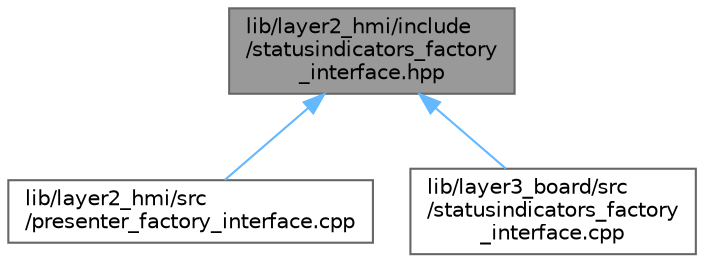 digraph "lib/layer2_hmi/include/statusindicators_factory_interface.hpp"
{
 // LATEX_PDF_SIZE
  bgcolor="transparent";
  edge [fontname=Helvetica,fontsize=10,labelfontname=Helvetica,labelfontsize=10];
  node [fontname=Helvetica,fontsize=10,shape=box,height=0.2,width=0.4];
  Node1 [id="Node000001",label="lib/layer2_hmi/include\l/statusindicators_factory\l_interface.hpp",height=0.2,width=0.4,color="gray40", fillcolor="grey60", style="filled", fontcolor="black",tooltip=" "];
  Node1 -> Node2 [id="edge1_Node000001_Node000002",dir="back",color="steelblue1",style="solid",tooltip=" "];
  Node2 [id="Node000002",label="lib/layer2_hmi/src\l/presenter_factory_interface.cpp",height=0.2,width=0.4,color="grey40", fillcolor="white", style="filled",URL="$presenter__factory__interface_8cpp.xhtml",tooltip=" "];
  Node1 -> Node3 [id="edge2_Node000001_Node000003",dir="back",color="steelblue1",style="solid",tooltip=" "];
  Node3 [id="Node000003",label="lib/layer3_board/src\l/statusindicators_factory\l_interface.cpp",height=0.2,width=0.4,color="grey40", fillcolor="white", style="filled",URL="$statusindicators__factory__interface_8cpp.xhtml",tooltip=" "];
}
